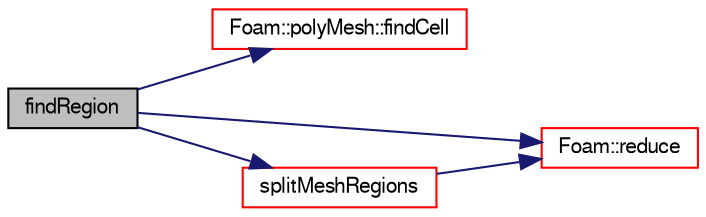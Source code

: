 digraph "findRegion"
{
  bgcolor="transparent";
  edge [fontname="FreeSans",fontsize="10",labelfontname="FreeSans",labelfontsize="10"];
  node [fontname="FreeSans",fontsize="10",shape=record];
  rankdir="LR";
  Node10892 [label="findRegion",height=0.2,width=0.4,color="black", fillcolor="grey75", style="filled", fontcolor="black"];
  Node10892 -> Node10893 [color="midnightblue",fontsize="10",style="solid",fontname="FreeSans"];
  Node10893 [label="Foam::polyMesh::findCell",height=0.2,width=0.4,color="red",URL="$a27410.html#a9ed562792df1c0cdb8d582e5cefdc716",tooltip="Find cell enclosing this location (-1 if not in mesh) "];
  Node10892 -> Node10971 [color="midnightblue",fontsize="10",style="solid",fontname="FreeSans"];
  Node10971 [label="Foam::reduce",height=0.2,width=0.4,color="red",URL="$a21124.html#a7ffd6af4acc2eb9ba72ee296b5ecda23"];
  Node10892 -> Node11007 [color="midnightblue",fontsize="10",style="solid",fontname="FreeSans"];
  Node11007 [label="splitMeshRegions",height=0.2,width=0.4,color="red",URL="$a24662.html#abb4c189f35ecf6727f0bd93924cdfafa",tooltip="Split mesh. Keep part containing point. "];
  Node11007 -> Node10971 [color="midnightblue",fontsize="10",style="solid",fontname="FreeSans"];
}
